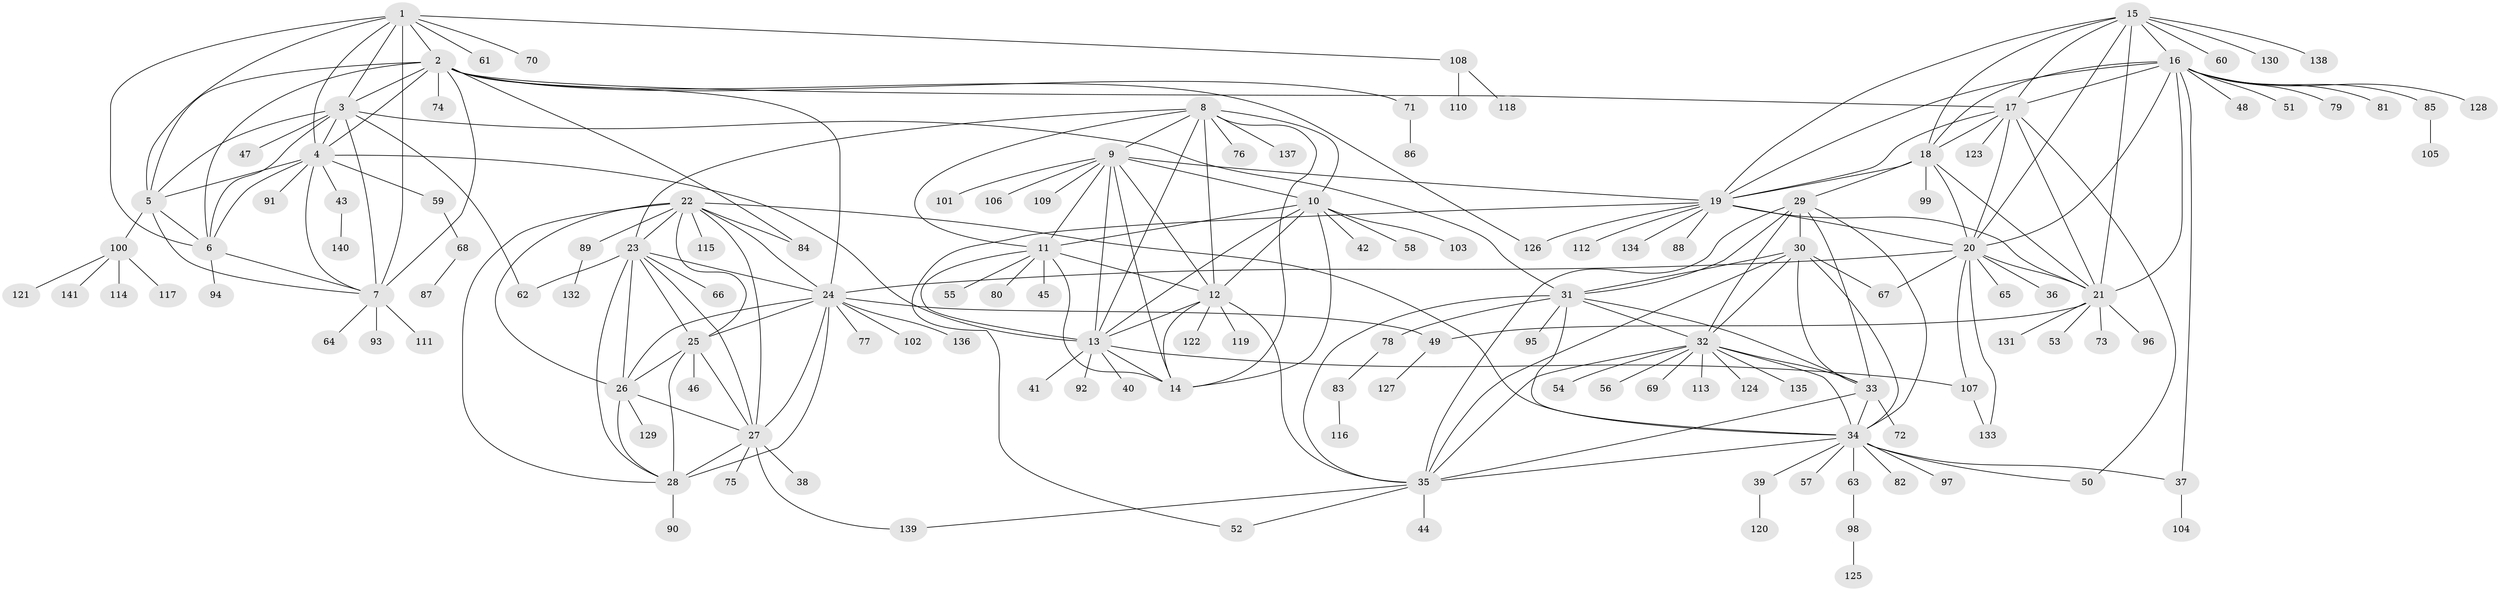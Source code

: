 // coarse degree distribution, {8: 0.028169014084507043, 2: 0.14084507042253522, 4: 0.04225352112676056, 13: 0.014084507042253521, 1: 0.6338028169014085, 7: 0.028169014084507043, 14: 0.014084507042253521, 5: 0.028169014084507043, 12: 0.028169014084507043, 3: 0.014084507042253521, 9: 0.014084507042253521, 6: 0.014084507042253521}
// Generated by graph-tools (version 1.1) at 2025/37/03/04/25 23:37:40]
// undirected, 141 vertices, 232 edges
graph export_dot {
  node [color=gray90,style=filled];
  1;
  2;
  3;
  4;
  5;
  6;
  7;
  8;
  9;
  10;
  11;
  12;
  13;
  14;
  15;
  16;
  17;
  18;
  19;
  20;
  21;
  22;
  23;
  24;
  25;
  26;
  27;
  28;
  29;
  30;
  31;
  32;
  33;
  34;
  35;
  36;
  37;
  38;
  39;
  40;
  41;
  42;
  43;
  44;
  45;
  46;
  47;
  48;
  49;
  50;
  51;
  52;
  53;
  54;
  55;
  56;
  57;
  58;
  59;
  60;
  61;
  62;
  63;
  64;
  65;
  66;
  67;
  68;
  69;
  70;
  71;
  72;
  73;
  74;
  75;
  76;
  77;
  78;
  79;
  80;
  81;
  82;
  83;
  84;
  85;
  86;
  87;
  88;
  89;
  90;
  91;
  92;
  93;
  94;
  95;
  96;
  97;
  98;
  99;
  100;
  101;
  102;
  103;
  104;
  105;
  106;
  107;
  108;
  109;
  110;
  111;
  112;
  113;
  114;
  115;
  116;
  117;
  118;
  119;
  120;
  121;
  122;
  123;
  124;
  125;
  126;
  127;
  128;
  129;
  130;
  131;
  132;
  133;
  134;
  135;
  136;
  137;
  138;
  139;
  140;
  141;
  1 -- 2;
  1 -- 3;
  1 -- 4;
  1 -- 5;
  1 -- 6;
  1 -- 7;
  1 -- 61;
  1 -- 70;
  1 -- 108;
  2 -- 3;
  2 -- 4;
  2 -- 5;
  2 -- 6;
  2 -- 7;
  2 -- 17;
  2 -- 24;
  2 -- 71;
  2 -- 74;
  2 -- 84;
  2 -- 126;
  3 -- 4;
  3 -- 5;
  3 -- 6;
  3 -- 7;
  3 -- 31;
  3 -- 47;
  3 -- 62;
  4 -- 5;
  4 -- 6;
  4 -- 7;
  4 -- 13;
  4 -- 43;
  4 -- 59;
  4 -- 91;
  5 -- 6;
  5 -- 7;
  5 -- 100;
  6 -- 7;
  6 -- 94;
  7 -- 64;
  7 -- 93;
  7 -- 111;
  8 -- 9;
  8 -- 10;
  8 -- 11;
  8 -- 12;
  8 -- 13;
  8 -- 14;
  8 -- 23;
  8 -- 76;
  8 -- 137;
  9 -- 10;
  9 -- 11;
  9 -- 12;
  9 -- 13;
  9 -- 14;
  9 -- 19;
  9 -- 101;
  9 -- 106;
  9 -- 109;
  10 -- 11;
  10 -- 12;
  10 -- 13;
  10 -- 14;
  10 -- 42;
  10 -- 58;
  10 -- 103;
  11 -- 12;
  11 -- 13;
  11 -- 14;
  11 -- 45;
  11 -- 55;
  11 -- 80;
  12 -- 13;
  12 -- 14;
  12 -- 35;
  12 -- 119;
  12 -- 122;
  13 -- 14;
  13 -- 40;
  13 -- 41;
  13 -- 92;
  13 -- 107;
  15 -- 16;
  15 -- 17;
  15 -- 18;
  15 -- 19;
  15 -- 20;
  15 -- 21;
  15 -- 60;
  15 -- 130;
  15 -- 138;
  16 -- 17;
  16 -- 18;
  16 -- 19;
  16 -- 20;
  16 -- 21;
  16 -- 37;
  16 -- 48;
  16 -- 51;
  16 -- 79;
  16 -- 81;
  16 -- 85;
  16 -- 128;
  17 -- 18;
  17 -- 19;
  17 -- 20;
  17 -- 21;
  17 -- 50;
  17 -- 123;
  18 -- 19;
  18 -- 20;
  18 -- 21;
  18 -- 29;
  18 -- 99;
  19 -- 20;
  19 -- 21;
  19 -- 52;
  19 -- 88;
  19 -- 112;
  19 -- 126;
  19 -- 134;
  20 -- 21;
  20 -- 24;
  20 -- 36;
  20 -- 65;
  20 -- 67;
  20 -- 107;
  20 -- 133;
  21 -- 49;
  21 -- 53;
  21 -- 73;
  21 -- 96;
  21 -- 131;
  22 -- 23;
  22 -- 24;
  22 -- 25;
  22 -- 26;
  22 -- 27;
  22 -- 28;
  22 -- 34;
  22 -- 84;
  22 -- 89;
  22 -- 115;
  23 -- 24;
  23 -- 25;
  23 -- 26;
  23 -- 27;
  23 -- 28;
  23 -- 62;
  23 -- 66;
  24 -- 25;
  24 -- 26;
  24 -- 27;
  24 -- 28;
  24 -- 49;
  24 -- 77;
  24 -- 102;
  24 -- 136;
  25 -- 26;
  25 -- 27;
  25 -- 28;
  25 -- 46;
  26 -- 27;
  26 -- 28;
  26 -- 129;
  27 -- 28;
  27 -- 38;
  27 -- 75;
  27 -- 139;
  28 -- 90;
  29 -- 30;
  29 -- 31;
  29 -- 32;
  29 -- 33;
  29 -- 34;
  29 -- 35;
  30 -- 31;
  30 -- 32;
  30 -- 33;
  30 -- 34;
  30 -- 35;
  30 -- 67;
  31 -- 32;
  31 -- 33;
  31 -- 34;
  31 -- 35;
  31 -- 78;
  31 -- 95;
  32 -- 33;
  32 -- 34;
  32 -- 35;
  32 -- 54;
  32 -- 56;
  32 -- 69;
  32 -- 113;
  32 -- 124;
  32 -- 135;
  33 -- 34;
  33 -- 35;
  33 -- 72;
  34 -- 35;
  34 -- 37;
  34 -- 39;
  34 -- 50;
  34 -- 57;
  34 -- 63;
  34 -- 82;
  34 -- 97;
  35 -- 44;
  35 -- 52;
  35 -- 139;
  37 -- 104;
  39 -- 120;
  43 -- 140;
  49 -- 127;
  59 -- 68;
  63 -- 98;
  68 -- 87;
  71 -- 86;
  78 -- 83;
  83 -- 116;
  85 -- 105;
  89 -- 132;
  98 -- 125;
  100 -- 114;
  100 -- 117;
  100 -- 121;
  100 -- 141;
  107 -- 133;
  108 -- 110;
  108 -- 118;
}
